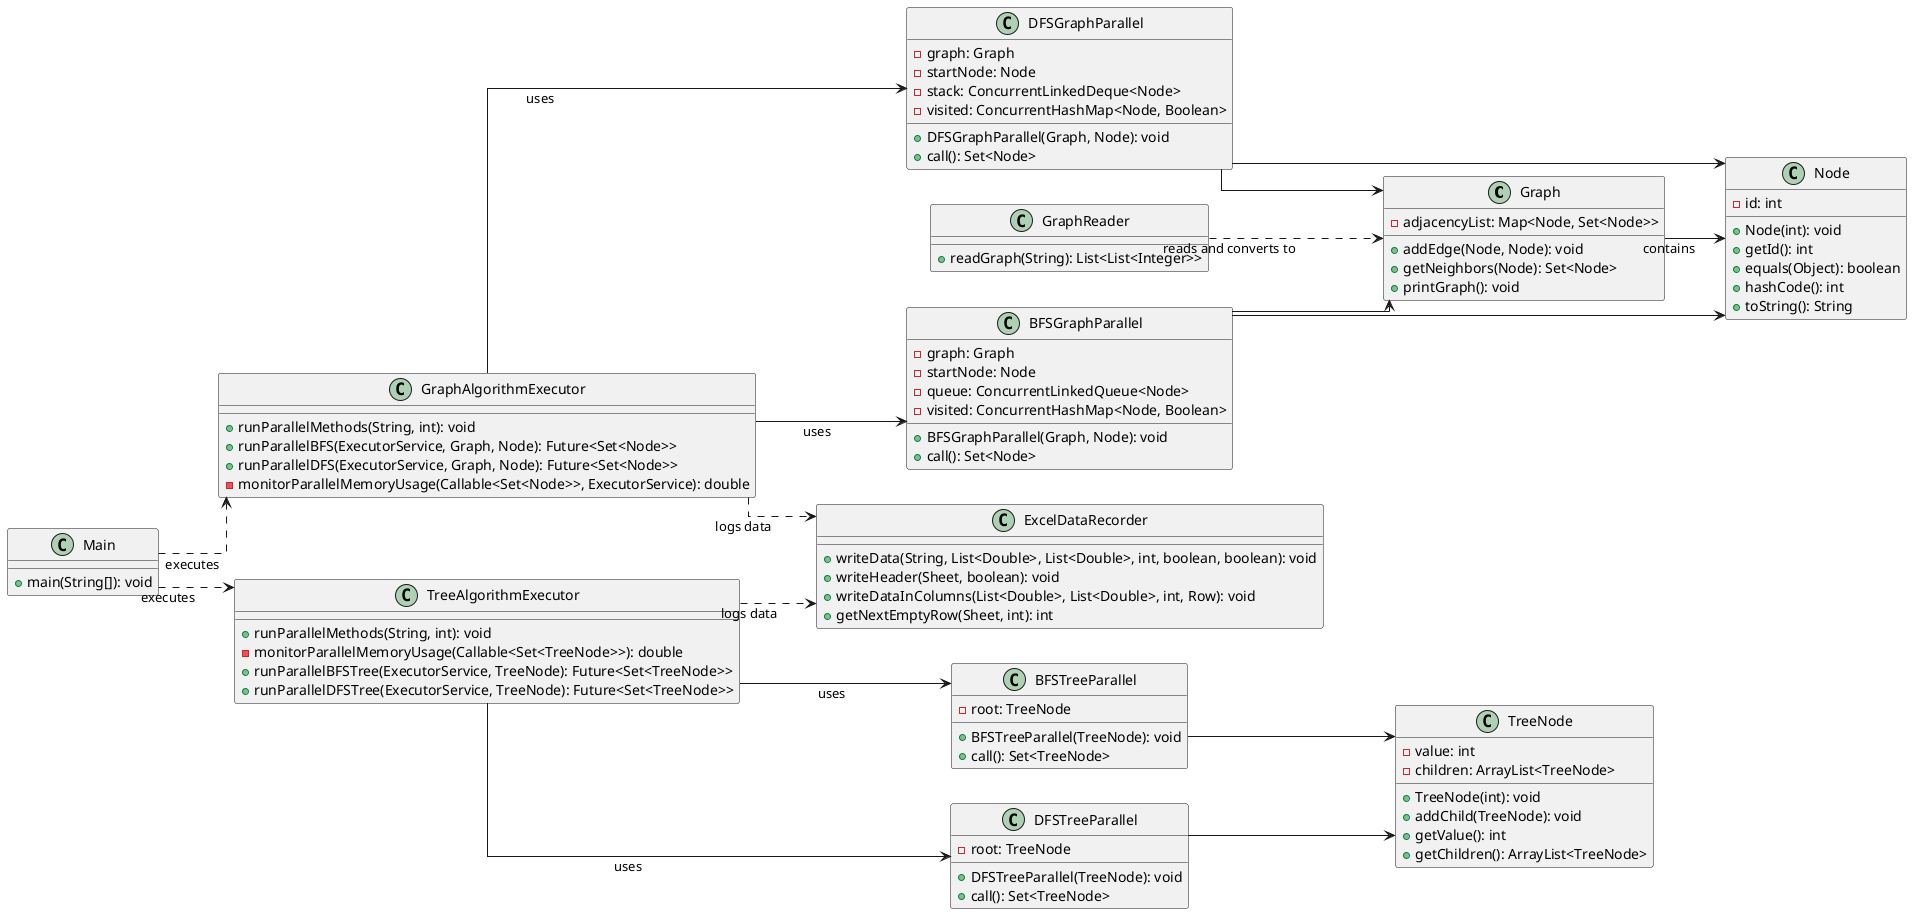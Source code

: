 @startuml
skinparam linetype ortho
left to right direction
'top to bottom direction

class Graph {
    -adjacencyList: Map<Node, Set<Node>>
    +addEdge(Node, Node): void
    +getNeighbors(Node): Set<Node>
    +printGraph(): void
}

class Node {
    -id: int
    +Node(int): void
    +getId(): int
    +equals(Object): boolean
    +hashCode(): int
    +toString(): String
}

class GraphReader {
    +readGraph(String): List<List<Integer>>
}

class BFSGraphParallel {
    -graph: Graph
    -startNode: Node
    -queue: ConcurrentLinkedQueue<Node>
    -visited: ConcurrentHashMap<Node, Boolean>
    +BFSGraphParallel(Graph, Node): void
    +call(): Set<Node>
}

class DFSGraphParallel {
    -graph: Graph
    -startNode: Node
    -stack: ConcurrentLinkedDeque<Node>
    -visited: ConcurrentHashMap<Node, Boolean>
    +DFSGraphParallel(Graph, Node): void
    +call(): Set<Node>
}

class BFSTreeParallel {
    -root: TreeNode
    +BFSTreeParallel(TreeNode): void
    +call(): Set<TreeNode>
}

class DFSTreeParallel {
    -root: TreeNode
    +DFSTreeParallel(TreeNode): void
    +call(): Set<TreeNode>
}

class GraphAlgorithmExecutor {
    +runParallelMethods(String, int): void
    +runParallelBFS(ExecutorService, Graph, Node): Future<Set<Node>>
    +runParallelDFS(ExecutorService, Graph, Node): Future<Set<Node>>
    -monitorParallelMemoryUsage(Callable<Set<Node>>, ExecutorService): double
}

class TreeAlgorithmExecutor {
    +runParallelMethods(String, int): void
    -monitorParallelMemoryUsage(Callable<Set<TreeNode>>): double
    +runParallelBFSTree(ExecutorService, TreeNode): Future<Set<TreeNode>>
    +runParallelDFSTree(ExecutorService, TreeNode): Future<Set<TreeNode>>
}

class ExcelDataRecorder {
    +writeData(String, List<Double>, List<Double>, int, boolean, boolean): void
    +writeHeader(Sheet, boolean): void
    +writeDataInColumns(List<Double>, List<Double>, int, Row): void
    +getNextEmptyRow(Sheet, int): int
}

class TreeNode {
    -value: int
    -children: ArrayList<TreeNode>
    +TreeNode(int): void
    +addChild(TreeNode): void
    +getValue(): int
    +getChildren(): ArrayList<TreeNode>
}

class Main {
    +main(String[]): void
}

Graph --> Node : contains
GraphReader ..> Graph : reads and converts to
BFSGraphParallel --> Graph
BFSGraphParallel --> Node
DFSGraphParallel --> Graph
DFSGraphParallel --> Node
BFSTreeParallel --> TreeNode
DFSTreeParallel --> TreeNode
GraphAlgorithmExecutor --> BFSGraphParallel : uses
GraphAlgorithmExecutor --> DFSGraphParallel : uses
GraphAlgorithmExecutor ..> ExcelDataRecorder : logs data
TreeAlgorithmExecutor --> BFSTreeParallel : uses
TreeAlgorithmExecutor --> DFSTreeParallel : uses
TreeAlgorithmExecutor ..> ExcelDataRecorder : logs data
Main ..> GraphAlgorithmExecutor : executes
Main ..> TreeAlgorithmExecutor : executes

@enduml

